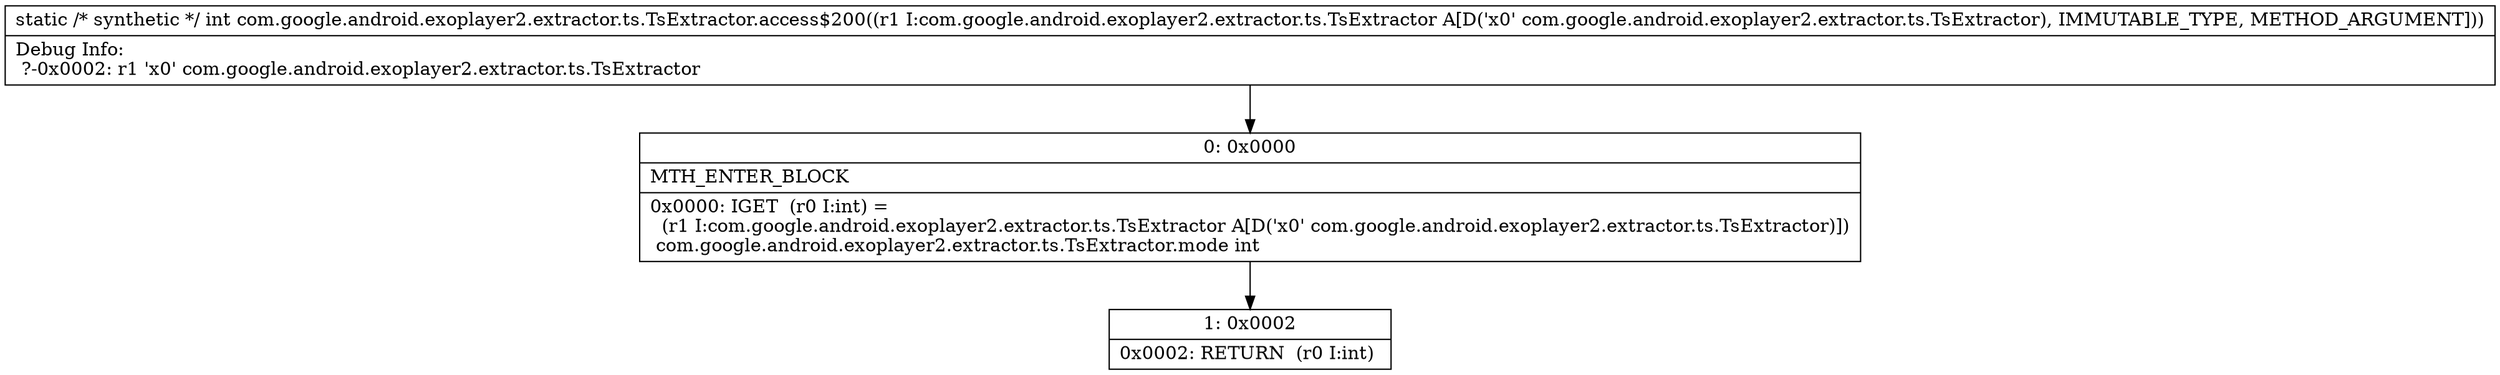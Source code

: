 digraph "CFG forcom.google.android.exoplayer2.extractor.ts.TsExtractor.access$200(Lcom\/google\/android\/exoplayer2\/extractor\/ts\/TsExtractor;)I" {
Node_0 [shape=record,label="{0\:\ 0x0000|MTH_ENTER_BLOCK\l|0x0000: IGET  (r0 I:int) = \l  (r1 I:com.google.android.exoplayer2.extractor.ts.TsExtractor A[D('x0' com.google.android.exoplayer2.extractor.ts.TsExtractor)])\l com.google.android.exoplayer2.extractor.ts.TsExtractor.mode int \l}"];
Node_1 [shape=record,label="{1\:\ 0x0002|0x0002: RETURN  (r0 I:int) \l}"];
MethodNode[shape=record,label="{static \/* synthetic *\/ int com.google.android.exoplayer2.extractor.ts.TsExtractor.access$200((r1 I:com.google.android.exoplayer2.extractor.ts.TsExtractor A[D('x0' com.google.android.exoplayer2.extractor.ts.TsExtractor), IMMUTABLE_TYPE, METHOD_ARGUMENT]))  | Debug Info:\l  ?\-0x0002: r1 'x0' com.google.android.exoplayer2.extractor.ts.TsExtractor\l}"];
MethodNode -> Node_0;
Node_0 -> Node_1;
}

